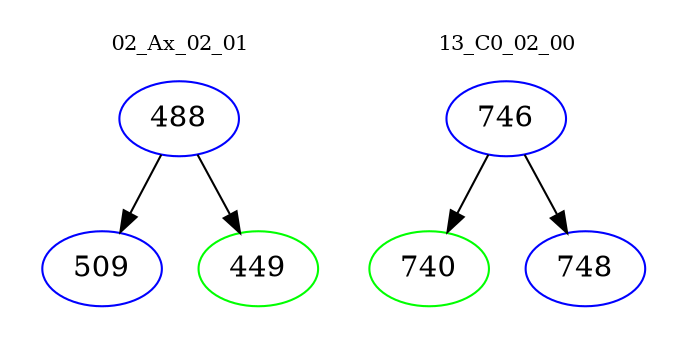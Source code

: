 digraph{
subgraph cluster_0 {
color = white
label = "02_Ax_02_01";
fontsize=10;
T0_488 [label="488", color="blue"]
T0_488 -> T0_509 [color="black"]
T0_509 [label="509", color="blue"]
T0_488 -> T0_449 [color="black"]
T0_449 [label="449", color="green"]
}
subgraph cluster_1 {
color = white
label = "13_C0_02_00";
fontsize=10;
T1_746 [label="746", color="blue"]
T1_746 -> T1_740 [color="black"]
T1_740 [label="740", color="green"]
T1_746 -> T1_748 [color="black"]
T1_748 [label="748", color="blue"]
}
}
